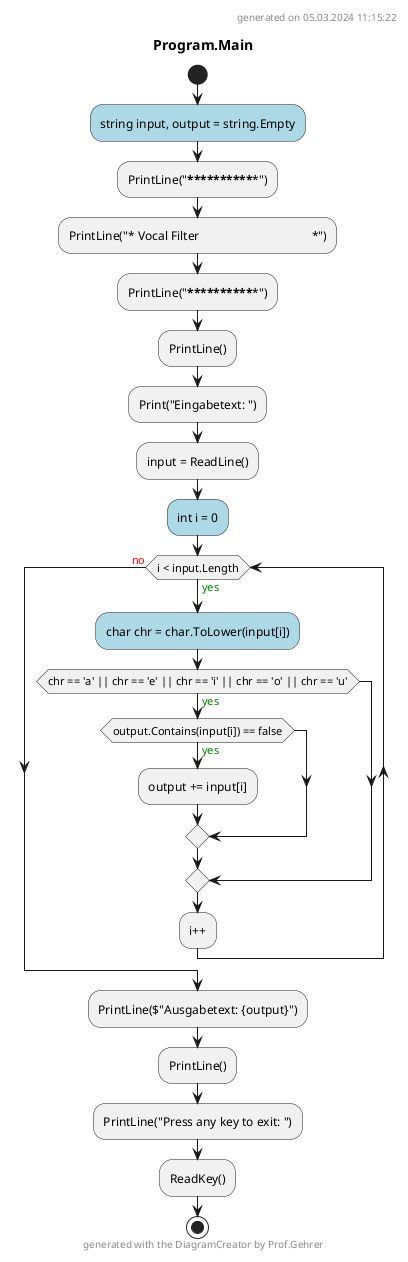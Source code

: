 @startuml Program.Main
header
generated on 05.03.2024 11:15:22
end header
title Program.Main
start
#LightBlue:string input, output = string.Empty;
:PrintLine("***************************************************");
:PrintLine("* Vocal Filter                                    *");
:PrintLine("***************************************************");
:PrintLine();
:Print("Eingabetext: ");
:input = ReadLine();
#LightBlue:int i = 0;
while (i < input.Length) is (<color:green>yes)
    #LightBlue:char chr = char.ToLower(input[i]);
    if (chr == 'a' || chr == 'e' || chr == 'i' || chr == 'o' || chr == 'u') then (<color:green>yes)
        if (output.Contains(input[i]) == false) then (<color:green>yes)
            :output += input[i];
        endif
    endif
:i++;
endwhile (<color:red>no)
:PrintLine($"Ausgabetext: {output}");
:PrintLine();
:PrintLine("Press any key to exit: ");
:ReadKey();
footer
generated with the DiagramCreator by Prof.Gehrer
end footer
stop
@enduml

